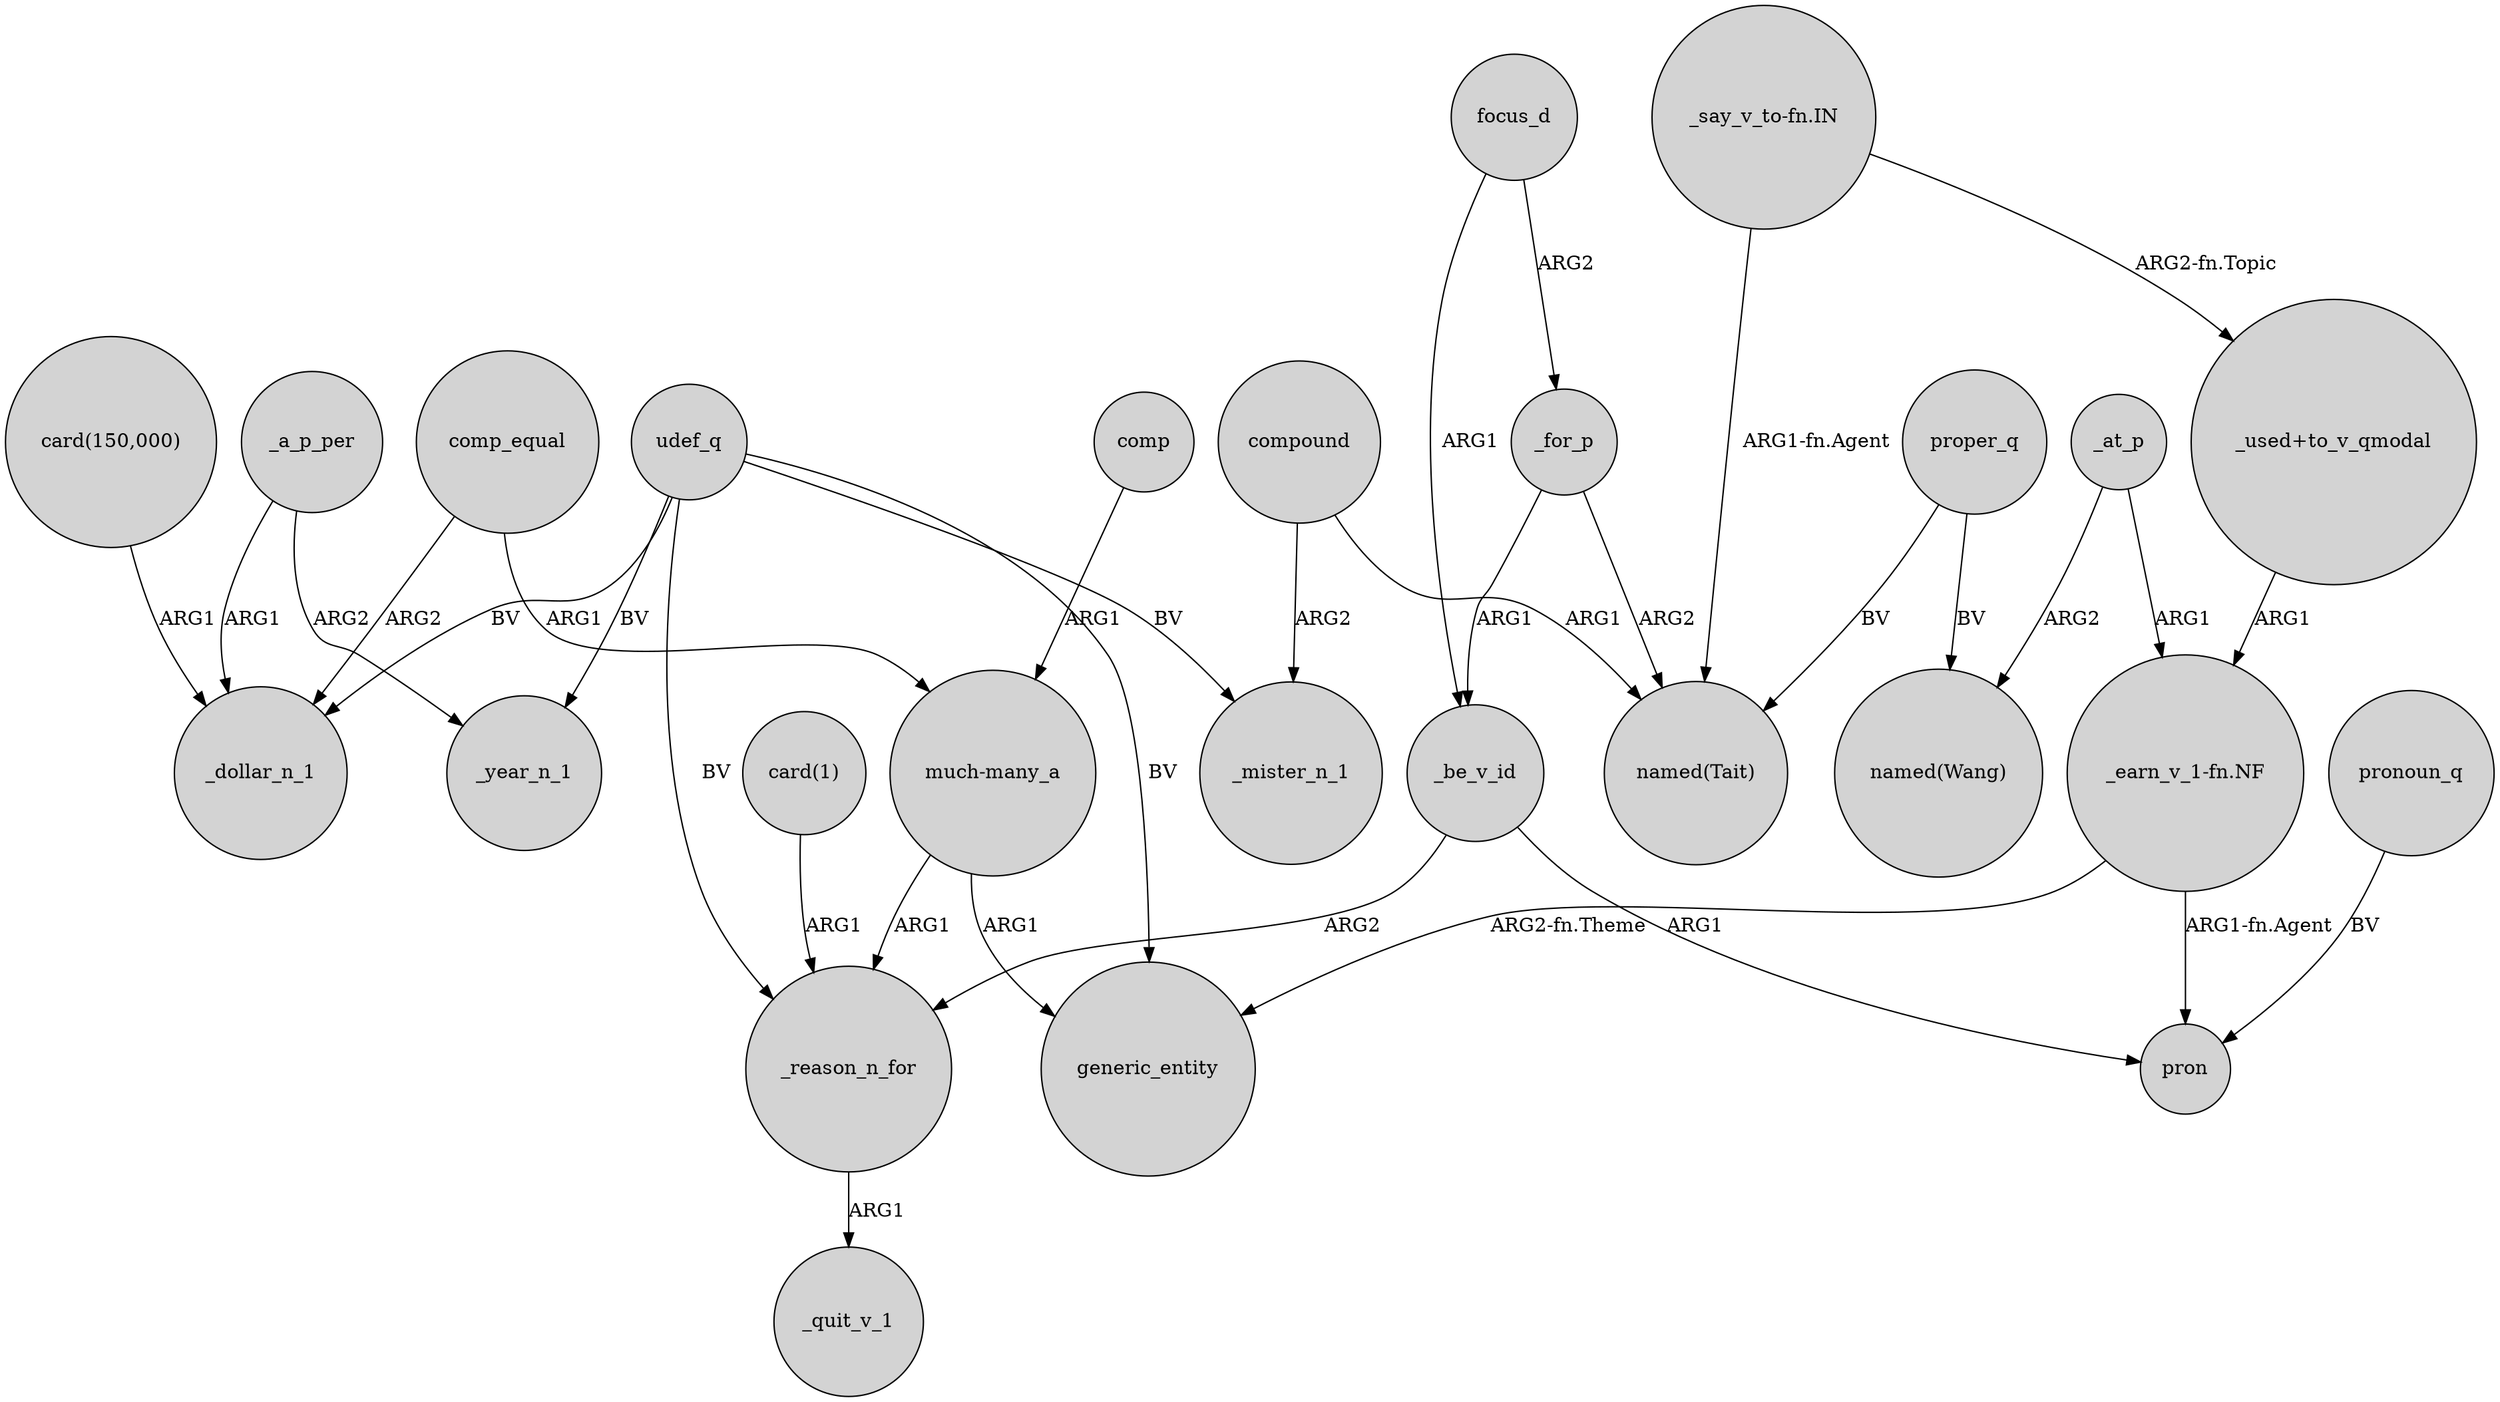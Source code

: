 digraph {
	node [shape=circle style=filled]
	"_used+to_v_qmodal" -> "_earn_v_1-fn.NF" [label=ARG1]
	"card(1)" -> _reason_n_for [label=ARG1]
	udef_q -> generic_entity [label=BV]
	udef_q -> _reason_n_for [label=BV]
	"_earn_v_1-fn.NF" -> pron [label="ARG1-fn.Agent"]
	"much-many_a" -> generic_entity [label=ARG1]
	_a_p_per -> _year_n_1 [label=ARG2]
	"_earn_v_1-fn.NF" -> generic_entity [label="ARG2-fn.Theme"]
	"much-many_a" -> _reason_n_for [label=ARG1]
	compound -> _mister_n_1 [label=ARG2]
	udef_q -> _mister_n_1 [label=BV]
	comp_equal -> "much-many_a" [label=ARG1]
	"_say_v_to-fn.IN" -> "_used+to_v_qmodal" [label="ARG2-fn.Topic"]
	_reason_n_for -> _quit_v_1 [label=ARG1]
	proper_q -> "named(Wang)" [label=BV]
	_at_p -> "_earn_v_1-fn.NF" [label=ARG1]
	comp_equal -> _dollar_n_1 [label=ARG2]
	_be_v_id -> pron [label=ARG1]
	focus_d -> _for_p [label=ARG2]
	proper_q -> "named(Tait)" [label=BV]
	"_say_v_to-fn.IN" -> "named(Tait)" [label="ARG1-fn.Agent"]
	_a_p_per -> _dollar_n_1 [label=ARG1]
	_for_p -> "named(Tait)" [label=ARG2]
	pronoun_q -> pron [label=BV]
	"card(150,000)" -> _dollar_n_1 [label=ARG1]
	_for_p -> _be_v_id [label=ARG1]
	focus_d -> _be_v_id [label=ARG1]
	comp -> "much-many_a" [label=ARG1]
	_be_v_id -> _reason_n_for [label=ARG2]
	_at_p -> "named(Wang)" [label=ARG2]
	udef_q -> _year_n_1 [label=BV]
	compound -> "named(Tait)" [label=ARG1]
	udef_q -> _dollar_n_1 [label=BV]
}
